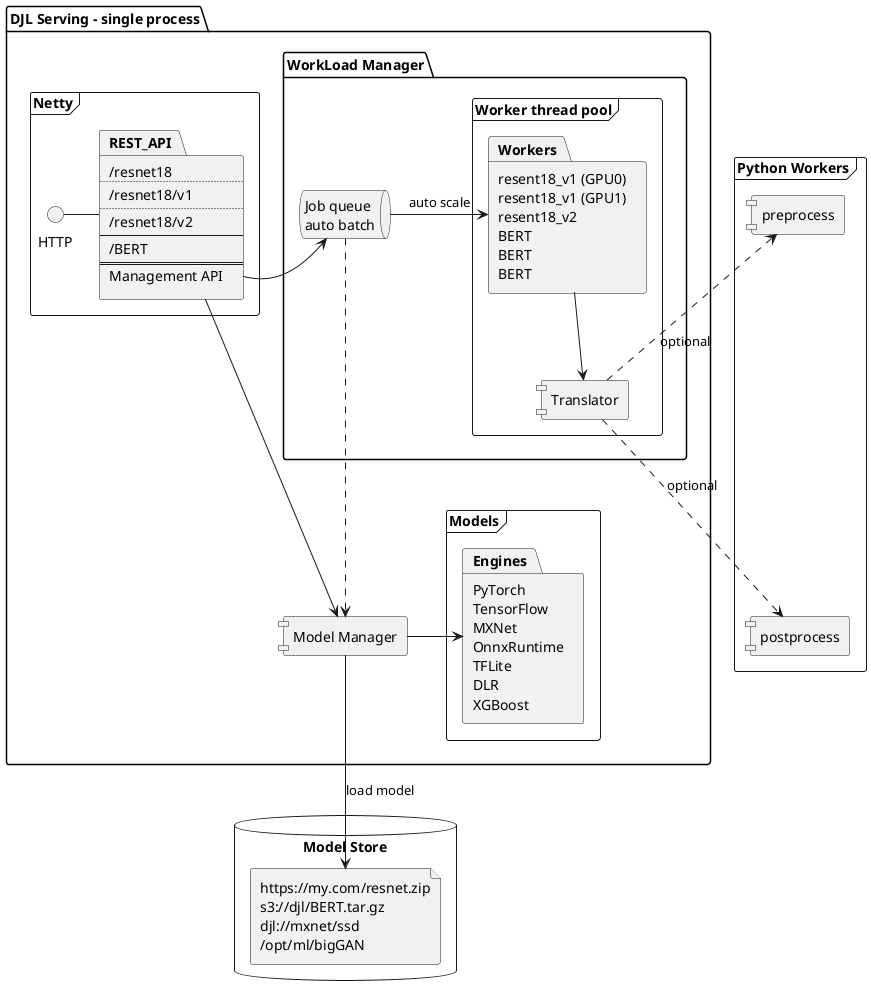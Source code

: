 @startuml
skinparam componentStyle uml1

database "Model Store" as ms {
    file URL [
        https://my.com/resnet.zip
        s3://djl/BERT.tar.gz
        djl://mxnet/ssd
        /opt/ml/bigGAN
    ]
}

package "DJL Serving - single process" {
    frame Netty {
        package REST_API [
            /resnet18
            ..
            /resnet18/v1
            ..
            /resnet18/v2
            --
            /BERT
            ===
            Management API
        ]
        HTTP - REST_API
    }

    package "WorkLoad Manager" as wlm {
    frame "Worker thread pool" as wp {
        package Workers [
            resent18_v1 (GPU0)
            resent18_v1 (GPU1)
            resent18_v2
            BERT
            BERT
            BERT
        ]
        [Translator]
    }

    queue "Job queue\nauto batch" as jq
    }

    [Model Manager] as mm
    frame Models {
        package Engines [
            PyTorch
            TensorFlow
            MXNet
            OnnxRuntime
            TFLite
            DLR
            XGBoost
        ]
    }

    REST_API -> jq
    REST_API ---> mm
    jq -> Workers : auto scale
    jq ...> mm
    mm -right-> Engines
    Engines -[hidden]up- [Translator]
    Translator <-up- Workers
}

frame "Python Workers" {
    [preprocess] -[hidden]-- [postprocess]
}

mm -down-> URL : load model
Translator -up.> preprocess : optional
Translator -down.> postprocess : optional
@enduml

